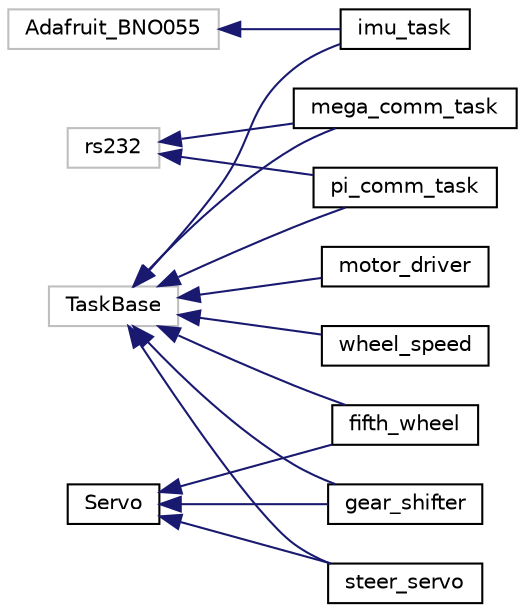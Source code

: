 digraph "Graphical Class Hierarchy"
{
  edge [fontname="Helvetica",fontsize="10",labelfontname="Helvetica",labelfontsize="10"];
  node [fontname="Helvetica",fontsize="10",shape=record];
  rankdir="LR";
  Node1 [label="Adafruit_BNO055",height=0.2,width=0.4,color="grey75", fillcolor="white", style="filled"];
  Node1 -> Node2 [dir="back",color="midnightblue",fontsize="10",style="solid",fontname="Helvetica"];
  Node2 [label="imu_task",height=0.2,width=0.4,color="black", fillcolor="white", style="filled",URL="$classimu__task.html"];
  Node3 [label="rs232",height=0.2,width=0.4,color="grey75", fillcolor="white", style="filled"];
  Node3 -> Node4 [dir="back",color="midnightblue",fontsize="10",style="solid",fontname="Helvetica"];
  Node4 [label="mega_comm_task",height=0.2,width=0.4,color="black", fillcolor="white", style="filled",URL="$classmega__comm__task.html"];
  Node3 -> Node5 [dir="back",color="midnightblue",fontsize="10",style="solid",fontname="Helvetica"];
  Node5 [label="pi_comm_task",height=0.2,width=0.4,color="black", fillcolor="white", style="filled",URL="$classpi__comm__task.html"];
  Node6 [label="Servo",height=0.2,width=0.4,color="black", fillcolor="white", style="filled",URL="$classServo.html"];
  Node6 -> Node7 [dir="back",color="midnightblue",fontsize="10",style="solid",fontname="Helvetica"];
  Node7 [label="fifth_wheel",height=0.2,width=0.4,color="black", fillcolor="white", style="filled",URL="$classfifth__wheel.html"];
  Node6 -> Node8 [dir="back",color="midnightblue",fontsize="10",style="solid",fontname="Helvetica"];
  Node8 [label="gear_shifter",height=0.2,width=0.4,color="black", fillcolor="white", style="filled",URL="$classgear__shifter.html"];
  Node6 -> Node9 [dir="back",color="midnightblue",fontsize="10",style="solid",fontname="Helvetica"];
  Node9 [label="steer_servo",height=0.2,width=0.4,color="black", fillcolor="white", style="filled",URL="$classsteer__servo.html"];
  Node10 [label="TaskBase",height=0.2,width=0.4,color="grey75", fillcolor="white", style="filled"];
  Node10 -> Node7 [dir="back",color="midnightblue",fontsize="10",style="solid",fontname="Helvetica"];
  Node10 -> Node8 [dir="back",color="midnightblue",fontsize="10",style="solid",fontname="Helvetica"];
  Node10 -> Node2 [dir="back",color="midnightblue",fontsize="10",style="solid",fontname="Helvetica"];
  Node10 -> Node4 [dir="back",color="midnightblue",fontsize="10",style="solid",fontname="Helvetica"];
  Node10 -> Node11 [dir="back",color="midnightblue",fontsize="10",style="solid",fontname="Helvetica"];
  Node11 [label="motor_driver",height=0.2,width=0.4,color="black", fillcolor="white", style="filled",URL="$classmotor__driver.html"];
  Node10 -> Node5 [dir="back",color="midnightblue",fontsize="10",style="solid",fontname="Helvetica"];
  Node10 -> Node9 [dir="back",color="midnightblue",fontsize="10",style="solid",fontname="Helvetica"];
  Node10 -> Node12 [dir="back",color="midnightblue",fontsize="10",style="solid",fontname="Helvetica"];
  Node12 [label="wheel_speed",height=0.2,width=0.4,color="black", fillcolor="white", style="filled",URL="$classwheel__speed.html"];
}
